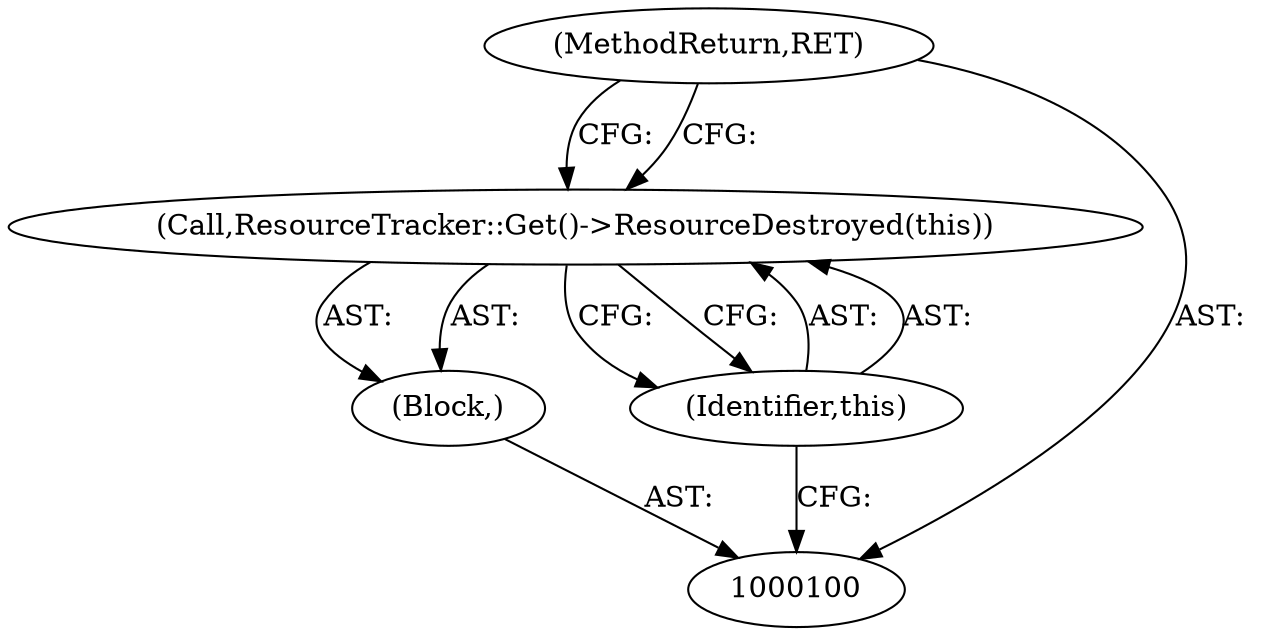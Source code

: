 digraph "0_Chrome_55ef04e135edaa9abfbf3647634b11ed57dc49e9_3" {
"1000104" [label="(MethodReturn,RET)"];
"1000101" [label="(Block,)"];
"1000102" [label="(Call,ResourceTracker::Get()->ResourceDestroyed(this))"];
"1000103" [label="(Identifier,this)"];
"1000104" -> "1000100"  [label="AST: "];
"1000104" -> "1000102"  [label="CFG: "];
"1000101" -> "1000100"  [label="AST: "];
"1000102" -> "1000101"  [label="AST: "];
"1000102" -> "1000101"  [label="AST: "];
"1000102" -> "1000103"  [label="CFG: "];
"1000103" -> "1000102"  [label="AST: "];
"1000104" -> "1000102"  [label="CFG: "];
"1000103" -> "1000102"  [label="AST: "];
"1000103" -> "1000100"  [label="CFG: "];
"1000102" -> "1000103"  [label="CFG: "];
}
